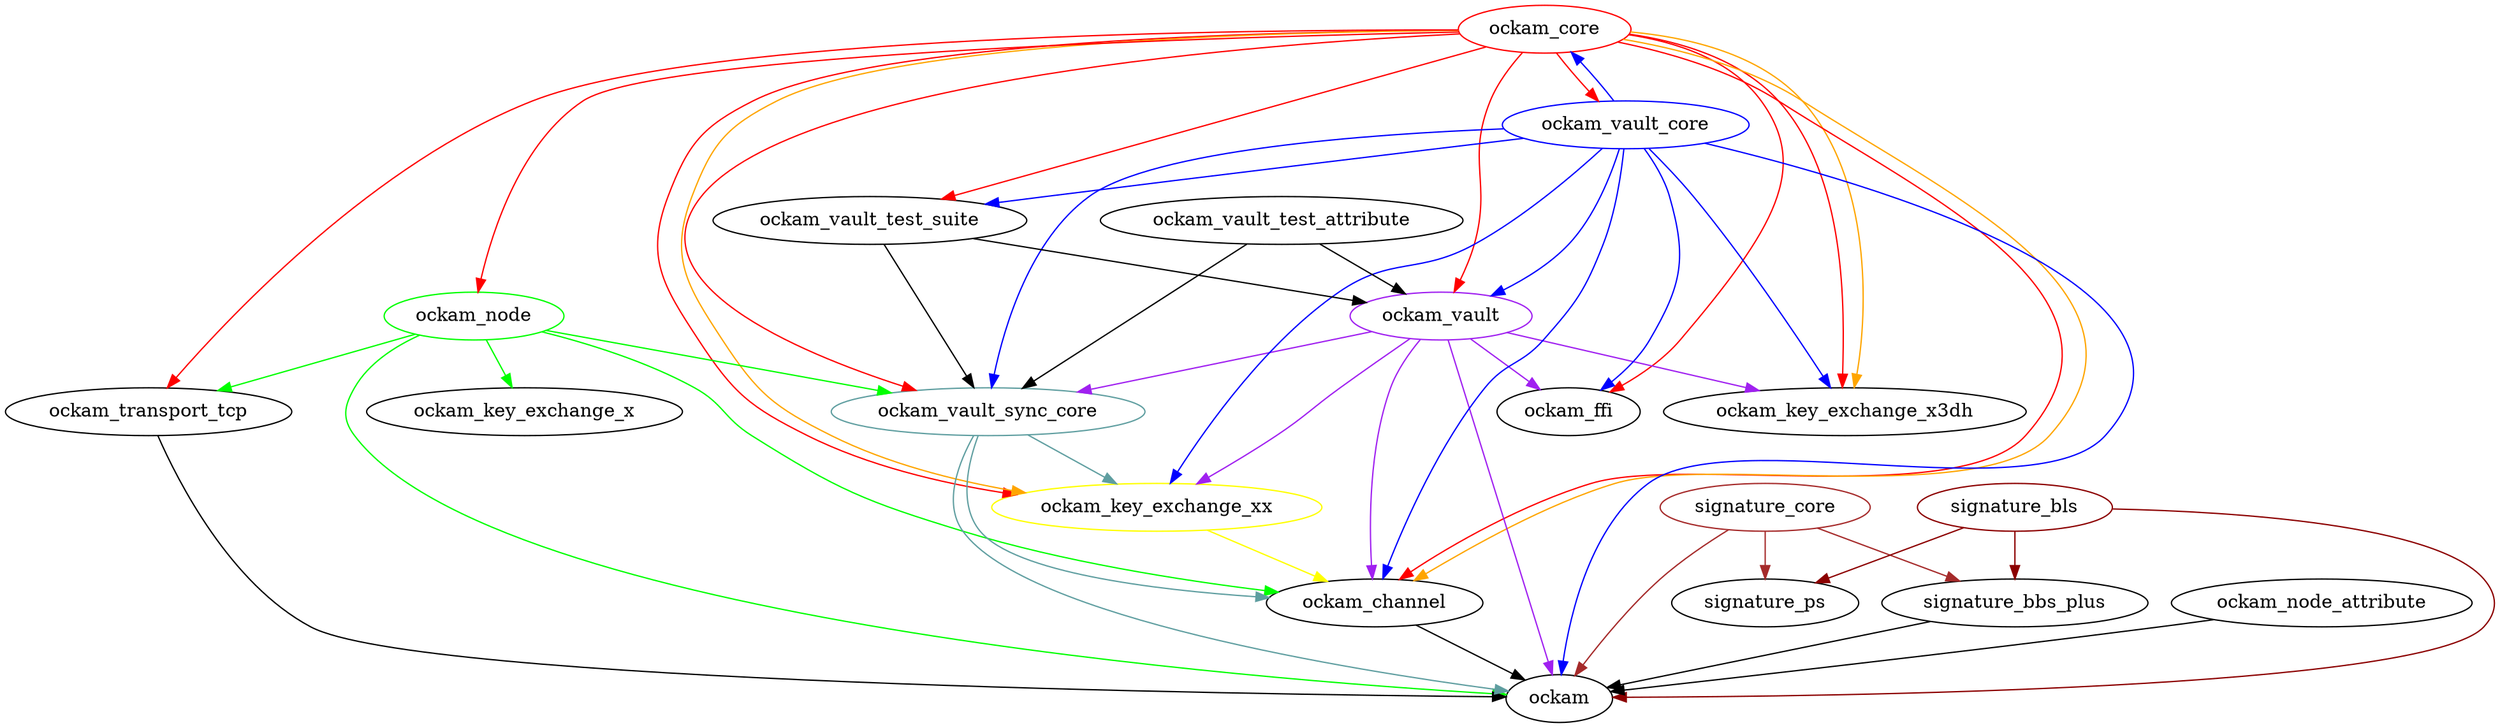 digraph {
ockam_core [color=red];
ockam_core -> ockam_ffi [color=red];
ockam_core -> ockam_key_exchange_x3dh [color=red];
ockam_core -> ockam_key_exchange_xx [color=red];
ockam_core -> ockam_channel [color=red];
ockam_core -> ockam_node [color=red];
ockam_core -> ockam_vault [color=red];
ockam_core -> ockam_transport_tcp [color=red];
ockam_core -> ockam_vault_core [color=red];
ockam_core -> ockam_vault_sync_core [color=red];
ockam_core -> ockam_vault_test_suite [color=red];

ockam_core  -> ockam_key_exchange_xx [color=orange];
ockam_core  -> ockam_key_exchange_x3dh [color=orange];
ockam_core -> ockam_channel [color=orange];

ockam_key_exchange_xx [color=yellow];
ockam_key_exchange_xx -> ockam_channel [color=yellow];

ockam_node [color=green];
ockam_node -> ockam [color=green];
ockam_node -> ockam_key_exchange_x [color=green];
ockam_node -> ockam_channel [color=green];
ockam_node -> ockam_transport_tcp [color=green];
ockam_node -> ockam_vault_sync_core [color=green];

ockam_vault_core [color=blue];
ockam_vault_core -> ockam [color=blue];
ockam_vault_core -> ockam_ffi [color=blue];
ockam_vault_core -> ockam_core [color=blue];
ockam_vault_core  -> ockam_key_exchange_x3dh [color=blue];
ockam_vault_core -> ockam_channel [color=blue];
ockam_vault_core  -> ockam_key_exchange_xx [color=blue];
ockam_vault_core -> ockam_vault [color=blue];
ockam_vault_core -> ockam_vault_sync_core [color=blue];
ockam_vault_core -> ockam_vault_test_suite [color=blue];


ockam_vault_sync_core [color=cadetblue];
ockam_vault_sync_core -> ockam [color=cadetblue];
ockam_vault_sync_core -> ockam_key_exchange_xx [color=cadetblue];
ockam_vault_sync_core -> ockam_channel [color=cadetblue];

ockam_vault [color=purple];
ockam_vault -> ockam [color=purple];
ockam_vault -> ockam_ffi [color=purple];
ockam_vault -> ockam_key_exchange_x3dh [color=purple];
ockam_vault -> ockam_key_exchange_xx [color=purple];
ockam_vault -> ockam_channel [color=purple];
ockam_vault -> ockam_vault_sync_core [color=purple];

signature_core [color=brown];
signature_core -> ockam [color=brown];
signature_core -> signature_bbs_plus [color=brown];
signature_core -> signature_ps [color=brown];

signature_bls [color=darkred];
signature_bls -> signature_bbs_plus [color=darkred];
signature_bls -> signature_ps [color=darkred];
signature_bls -> ockam [color=darkred];

ockam_vault_test_suite -> ockam_vault;
ockam_vault_test_suite -> ockam_vault_sync_core;

ockam_vault_test_attribute -> ockam_vault;
ockam_vault_test_attribute -> ockam_vault_sync_core;



ockam_node_attribute -> ockam;

ockam_transport_tcp -> ockam;

ockam_channel -> ockam;

signature_bbs_plus -> ockam;


}
